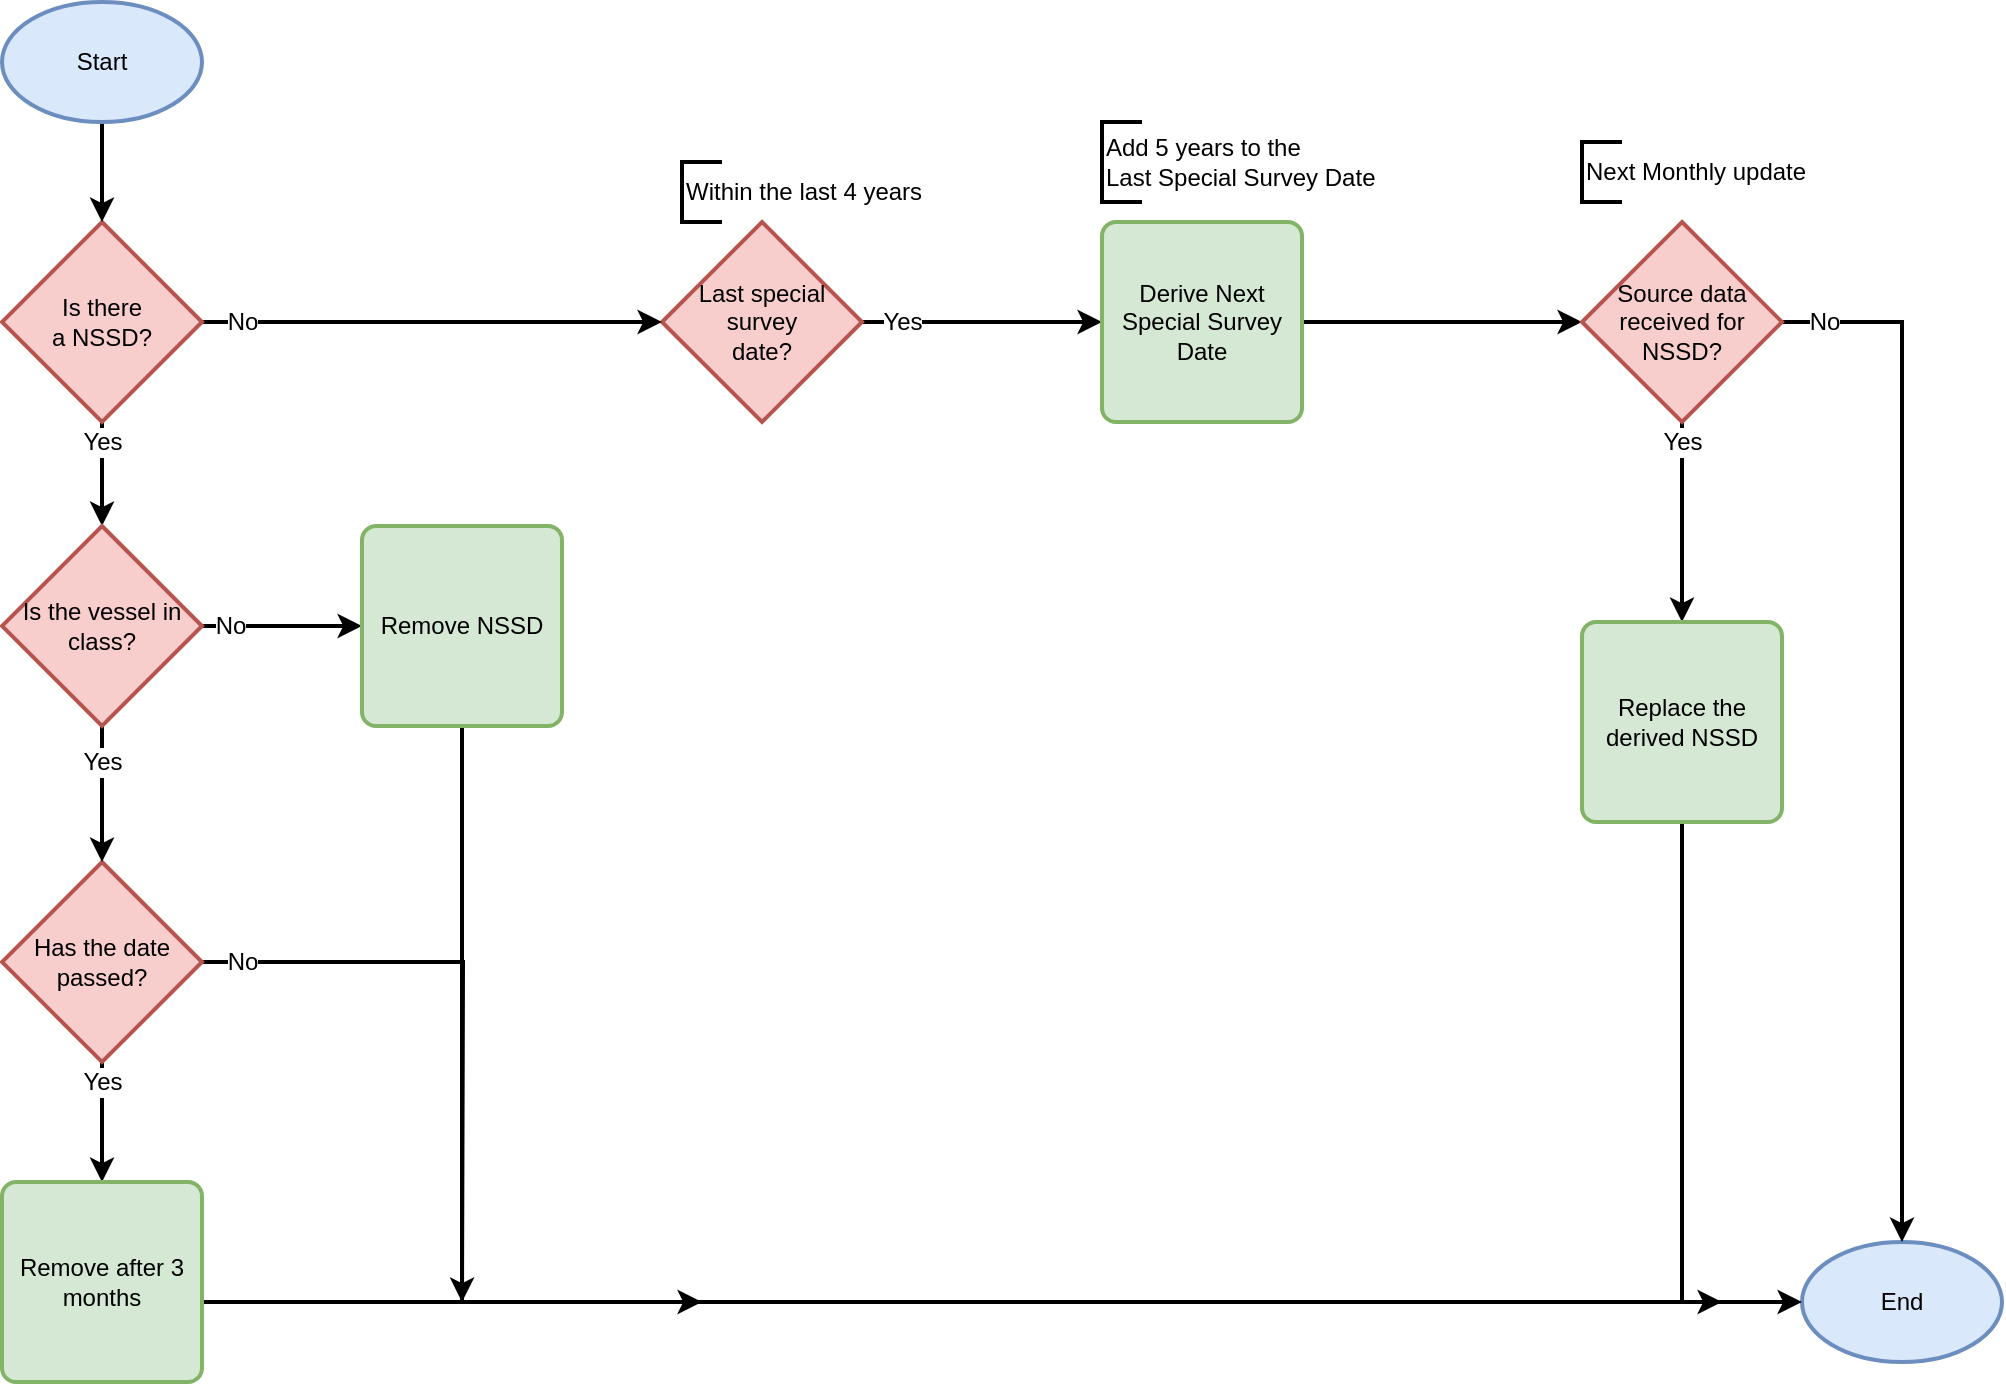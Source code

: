 <mxfile version="14.0.3" type="github">
  <diagram id="tTLa9AdW2Mtm0XmmkCfz" name="Page-1">
    <mxGraphModel dx="1422" dy="794" grid="1" gridSize="10" guides="1" tooltips="1" connect="1" arrows="1" fold="1" page="1" pageScale="1" pageWidth="1169" pageHeight="827" math="0" shadow="0">
      <root>
        <mxCell id="0" />
        <mxCell id="1" parent="0" />
        <mxCell id="jubV7-twtPXMku64c-Cl-31" value="Yes" style="edgeStyle=orthogonalEdgeStyle;rounded=0;orthogonalLoop=1;jettySize=auto;html=1;exitX=1;exitY=0.5;exitDx=0;exitDy=0;exitPerimeter=0;entryX=0;entryY=0.5;entryDx=0;entryDy=0;strokeWidth=2;fontSize=12;" parent="1" source="jubV7-twtPXMku64c-Cl-3" target="jubV7-twtPXMku64c-Cl-8" edge="1">
          <mxGeometry x="-0.667" relative="1" as="geometry">
            <mxPoint as="offset" />
          </mxGeometry>
        </mxCell>
        <mxCell id="jubV7-twtPXMku64c-Cl-3" value="Last special survey &lt;br&gt;date?" style="strokeWidth=2;html=1;shape=mxgraph.flowchart.decision;whiteSpace=wrap;fillColor=#f8cecc;strokeColor=#b85450;" parent="1" vertex="1">
          <mxGeometry x="460" y="140" width="100" height="100" as="geometry" />
        </mxCell>
        <mxCell id="jubV7-twtPXMku64c-Cl-4" value="Within the last 4 years" style="strokeWidth=2;html=1;shape=mxgraph.flowchart.annotation_1;align=left;pointerEvents=1;" parent="1" vertex="1">
          <mxGeometry x="470" y="110" width="20" height="30" as="geometry" />
        </mxCell>
        <mxCell id="jubV7-twtPXMku64c-Cl-20" style="edgeStyle=orthogonalEdgeStyle;rounded=0;orthogonalLoop=1;jettySize=auto;html=1;exitX=1;exitY=0.5;exitDx=0;exitDy=0;exitPerimeter=0;strokeWidth=2;" parent="1" source="jubV7-twtPXMku64c-Cl-5" target="jubV7-twtPXMku64c-Cl-3" edge="1">
          <mxGeometry relative="1" as="geometry" />
        </mxCell>
        <mxCell id="jubV7-twtPXMku64c-Cl-21" value="No" style="edgeLabel;html=1;align=center;verticalAlign=middle;resizable=0;points=[];fontSize=12;" parent="jubV7-twtPXMku64c-Cl-20" vertex="1" connectable="0">
          <mxGeometry x="-0.333" y="1" relative="1" as="geometry">
            <mxPoint x="-57" y="1" as="offset" />
          </mxGeometry>
        </mxCell>
        <mxCell id="jubV7-twtPXMku64c-Cl-25" value="Yes" style="edgeStyle=orthogonalEdgeStyle;rounded=0;orthogonalLoop=1;jettySize=auto;html=1;exitX=0.5;exitY=1;exitDx=0;exitDy=0;exitPerimeter=0;entryX=0.5;entryY=0;entryDx=0;entryDy=0;entryPerimeter=0;strokeWidth=2;fontSize=12;" parent="1" source="jubV7-twtPXMku64c-Cl-5" target="jubV7-twtPXMku64c-Cl-22" edge="1">
          <mxGeometry x="-0.615" relative="1" as="geometry">
            <Array as="points">
              <mxPoint x="180" y="250" />
              <mxPoint x="180" y="250" />
            </Array>
            <mxPoint as="offset" />
          </mxGeometry>
        </mxCell>
        <mxCell id="jubV7-twtPXMku64c-Cl-5" value="Is there &lt;br&gt;a NSSD?" style="strokeWidth=2;html=1;shape=mxgraph.flowchart.decision;whiteSpace=wrap;fillColor=#f8cecc;strokeColor=#b85450;" parent="1" vertex="1">
          <mxGeometry x="130" y="140" width="100" height="100" as="geometry" />
        </mxCell>
        <mxCell id="jubV7-twtPXMku64c-Cl-6" value="End" style="strokeWidth=2;html=1;shape=mxgraph.flowchart.start_1;whiteSpace=wrap;fillColor=#dae8fc;strokeColor=#6c8ebf;" parent="1" vertex="1">
          <mxGeometry x="1030" y="650" width="100" height="60" as="geometry" />
        </mxCell>
        <mxCell id="jubV7-twtPXMku64c-Cl-24" style="edgeStyle=orthogonalEdgeStyle;rounded=0;orthogonalLoop=1;jettySize=auto;html=1;exitX=0.5;exitY=1;exitDx=0;exitDy=0;exitPerimeter=0;strokeWidth=2;fontSize=12;" parent="1" source="jubV7-twtPXMku64c-Cl-7" target="jubV7-twtPXMku64c-Cl-5" edge="1">
          <mxGeometry relative="1" as="geometry" />
        </mxCell>
        <mxCell id="jubV7-twtPXMku64c-Cl-7" value="Start" style="strokeWidth=2;html=1;shape=mxgraph.flowchart.start_1;whiteSpace=wrap;fillColor=#dae8fc;strokeColor=#6c8ebf;" parent="1" vertex="1">
          <mxGeometry x="130" y="30" width="100" height="60" as="geometry" />
        </mxCell>
        <mxCell id="jubV7-twtPXMku64c-Cl-32" style="edgeStyle=orthogonalEdgeStyle;rounded=0;orthogonalLoop=1;jettySize=auto;html=1;exitX=1;exitY=0.5;exitDx=0;exitDy=0;entryX=0;entryY=0.5;entryDx=0;entryDy=0;entryPerimeter=0;strokeWidth=2;fontSize=12;" parent="1" source="jubV7-twtPXMku64c-Cl-8" target="jubV7-twtPXMku64c-Cl-12" edge="1">
          <mxGeometry relative="1" as="geometry" />
        </mxCell>
        <mxCell id="jubV7-twtPXMku64c-Cl-8" value="Derive Next Special Survey Date" style="rounded=1;whiteSpace=wrap;html=1;absoluteArcSize=1;arcSize=14;strokeWidth=2;fillColor=#d5e8d4;strokeColor=#82b366;" parent="1" vertex="1">
          <mxGeometry x="680" y="140" width="100" height="100" as="geometry" />
        </mxCell>
        <mxCell id="jubV7-twtPXMku64c-Cl-9" value="Add 5 years to the &lt;br&gt;Last Special Survey Date" style="strokeWidth=2;html=1;shape=mxgraph.flowchart.annotation_1;align=left;pointerEvents=1;" parent="1" vertex="1">
          <mxGeometry x="680" y="90" width="20" height="40" as="geometry" />
        </mxCell>
        <mxCell id="jubV7-twtPXMku64c-Cl-35" value="Yes" style="edgeStyle=orthogonalEdgeStyle;rounded=0;orthogonalLoop=1;jettySize=auto;html=1;exitX=0.5;exitY=1;exitDx=0;exitDy=0;exitPerimeter=0;entryX=0.5;entryY=0;entryDx=0;entryDy=0;strokeWidth=2;fontSize=12;" parent="1" source="jubV7-twtPXMku64c-Cl-12" target="jubV7-twtPXMku64c-Cl-16" edge="1">
          <mxGeometry x="-0.8" relative="1" as="geometry">
            <mxPoint as="offset" />
          </mxGeometry>
        </mxCell>
        <mxCell id="jubV7-twtPXMku64c-Cl-36" value="No" style="edgeStyle=orthogonalEdgeStyle;rounded=0;orthogonalLoop=1;jettySize=auto;html=1;exitX=1;exitY=0.5;exitDx=0;exitDy=0;exitPerimeter=0;entryX=0.5;entryY=0;entryDx=0;entryDy=0;entryPerimeter=0;strokeWidth=2;fontSize=12;" parent="1" source="jubV7-twtPXMku64c-Cl-12" target="jubV7-twtPXMku64c-Cl-6" edge="1">
          <mxGeometry x="-0.92" relative="1" as="geometry">
            <mxPoint as="offset" />
          </mxGeometry>
        </mxCell>
        <mxCell id="jubV7-twtPXMku64c-Cl-12" value="Source data received for NSSD?" style="strokeWidth=2;html=1;shape=mxgraph.flowchart.decision;whiteSpace=wrap;fillColor=#f8cecc;strokeColor=#b85450;" parent="1" vertex="1">
          <mxGeometry x="920" y="140" width="100" height="100" as="geometry" />
        </mxCell>
        <mxCell id="jubV7-twtPXMku64c-Cl-13" value="Next Monthly update" style="strokeWidth=2;html=1;shape=mxgraph.flowchart.annotation_1;align=left;pointerEvents=1;" parent="1" vertex="1">
          <mxGeometry x="920" y="100" width="20" height="30" as="geometry" />
        </mxCell>
        <mxCell id="jubV7-twtPXMku64c-Cl-37" style="edgeStyle=orthogonalEdgeStyle;rounded=0;orthogonalLoop=1;jettySize=auto;html=1;exitX=0.5;exitY=1;exitDx=0;exitDy=0;entryX=0;entryY=0.5;entryDx=0;entryDy=0;entryPerimeter=0;strokeWidth=2;fontSize=12;" parent="1" source="jubV7-twtPXMku64c-Cl-16" target="jubV7-twtPXMku64c-Cl-6" edge="1">
          <mxGeometry relative="1" as="geometry" />
        </mxCell>
        <mxCell id="jubV7-twtPXMku64c-Cl-16" value="Replace the derived NSSD" style="rounded=1;whiteSpace=wrap;html=1;absoluteArcSize=1;arcSize=14;strokeWidth=2;fillColor=#d5e8d4;strokeColor=#82b366;" parent="1" vertex="1">
          <mxGeometry x="920" y="340" width="100" height="100" as="geometry" />
        </mxCell>
        <mxCell id="jubV7-twtPXMku64c-Cl-29" value="Yes" style="edgeStyle=orthogonalEdgeStyle;rounded=0;orthogonalLoop=1;jettySize=auto;html=1;exitX=0.5;exitY=1;exitDx=0;exitDy=0;exitPerimeter=0;entryX=0.5;entryY=0;entryDx=0;entryDy=0;strokeWidth=2;fontSize=12;" parent="1" source="jubV7-twtPXMku64c-Cl-17" target="jubV7-twtPXMku64c-Cl-19" edge="1">
          <mxGeometry x="-0.667" relative="1" as="geometry">
            <Array as="points">
              <mxPoint x="180" y="570" />
              <mxPoint x="180" y="570" />
            </Array>
            <mxPoint as="offset" />
          </mxGeometry>
        </mxCell>
        <mxCell id="jubV7-twtPXMku64c-Cl-40" value="No" style="edgeStyle=orthogonalEdgeStyle;rounded=0;orthogonalLoop=1;jettySize=auto;html=1;exitX=1;exitY=0.5;exitDx=0;exitDy=0;exitPerimeter=0;strokeWidth=2;fontSize=12;" parent="1" source="jubV7-twtPXMku64c-Cl-17" edge="1">
          <mxGeometry x="-0.867" relative="1" as="geometry">
            <mxPoint x="360" y="680" as="targetPoint" />
            <mxPoint as="offset" />
          </mxGeometry>
        </mxCell>
        <mxCell id="jubV7-twtPXMku64c-Cl-17" value="Has the date passed?" style="strokeWidth=2;html=1;shape=mxgraph.flowchart.decision;whiteSpace=wrap;fillColor=#f8cecc;strokeColor=#b85450;" parent="1" vertex="1">
          <mxGeometry x="130" y="460" width="100" height="100" as="geometry" />
        </mxCell>
        <mxCell id="jubV7-twtPXMku64c-Cl-39" style="edgeStyle=orthogonalEdgeStyle;rounded=0;orthogonalLoop=1;jettySize=auto;html=1;exitX=1;exitY=0.5;exitDx=0;exitDy=0;strokeWidth=2;fontSize=12;" parent="1" source="jubV7-twtPXMku64c-Cl-19" edge="1">
          <mxGeometry relative="1" as="geometry">
            <mxPoint x="990" y="680" as="targetPoint" />
            <Array as="points">
              <mxPoint x="230" y="680" />
            </Array>
          </mxGeometry>
        </mxCell>
        <mxCell id="jubV7-twtPXMku64c-Cl-19" value="Remove after 3 months" style="rounded=1;whiteSpace=wrap;html=1;absoluteArcSize=1;arcSize=14;strokeWidth=2;fillColor=#d5e8d4;strokeColor=#82b366;" parent="1" vertex="1">
          <mxGeometry x="130" y="620" width="100" height="100" as="geometry" />
        </mxCell>
        <mxCell id="jubV7-twtPXMku64c-Cl-26" value="No" style="edgeStyle=orthogonalEdgeStyle;rounded=0;orthogonalLoop=1;jettySize=auto;html=1;exitX=1;exitY=0.5;exitDx=0;exitDy=0;exitPerimeter=0;strokeWidth=2;fontSize=12;" parent="1" source="jubV7-twtPXMku64c-Cl-22" target="jubV7-twtPXMku64c-Cl-23" edge="1">
          <mxGeometry x="-0.667" relative="1" as="geometry">
            <mxPoint as="offset" />
          </mxGeometry>
        </mxCell>
        <mxCell id="jubV7-twtPXMku64c-Cl-27" value="Yes" style="edgeStyle=orthogonalEdgeStyle;rounded=0;orthogonalLoop=1;jettySize=auto;html=1;strokeWidth=2;fontSize=12;" parent="1" target="jubV7-twtPXMku64c-Cl-17" edge="1">
          <mxGeometry x="-0.316" relative="1" as="geometry">
            <mxPoint x="180" y="400" as="sourcePoint" />
            <Array as="points">
              <mxPoint x="180" y="392" />
              <mxPoint x="180" y="392" />
            </Array>
            <mxPoint as="offset" />
          </mxGeometry>
        </mxCell>
        <mxCell id="jubV7-twtPXMku64c-Cl-22" value="Is the vessel in class?" style="strokeWidth=2;html=1;shape=mxgraph.flowchart.decision;whiteSpace=wrap;fontSize=12;fillColor=#f8cecc;strokeColor=#b85450;" parent="1" vertex="1">
          <mxGeometry x="130" y="292" width="100" height="100" as="geometry" />
        </mxCell>
        <mxCell id="jubV7-twtPXMku64c-Cl-41" style="edgeStyle=orthogonalEdgeStyle;rounded=0;orthogonalLoop=1;jettySize=auto;html=1;exitX=0.5;exitY=1;exitDx=0;exitDy=0;strokeWidth=2;fontSize=12;" parent="1" source="jubV7-twtPXMku64c-Cl-23" edge="1">
          <mxGeometry relative="1" as="geometry">
            <mxPoint x="480" y="680" as="targetPoint" />
            <Array as="points">
              <mxPoint x="360" y="680" />
            </Array>
          </mxGeometry>
        </mxCell>
        <mxCell id="jubV7-twtPXMku64c-Cl-23" value="Remove NSSD" style="rounded=1;whiteSpace=wrap;html=1;absoluteArcSize=1;arcSize=14;strokeWidth=2;fontSize=12;fillColor=#d5e8d4;strokeColor=#82b366;" parent="1" vertex="1">
          <mxGeometry x="310" y="292" width="100" height="100" as="geometry" />
        </mxCell>
      </root>
    </mxGraphModel>
  </diagram>
</mxfile>
